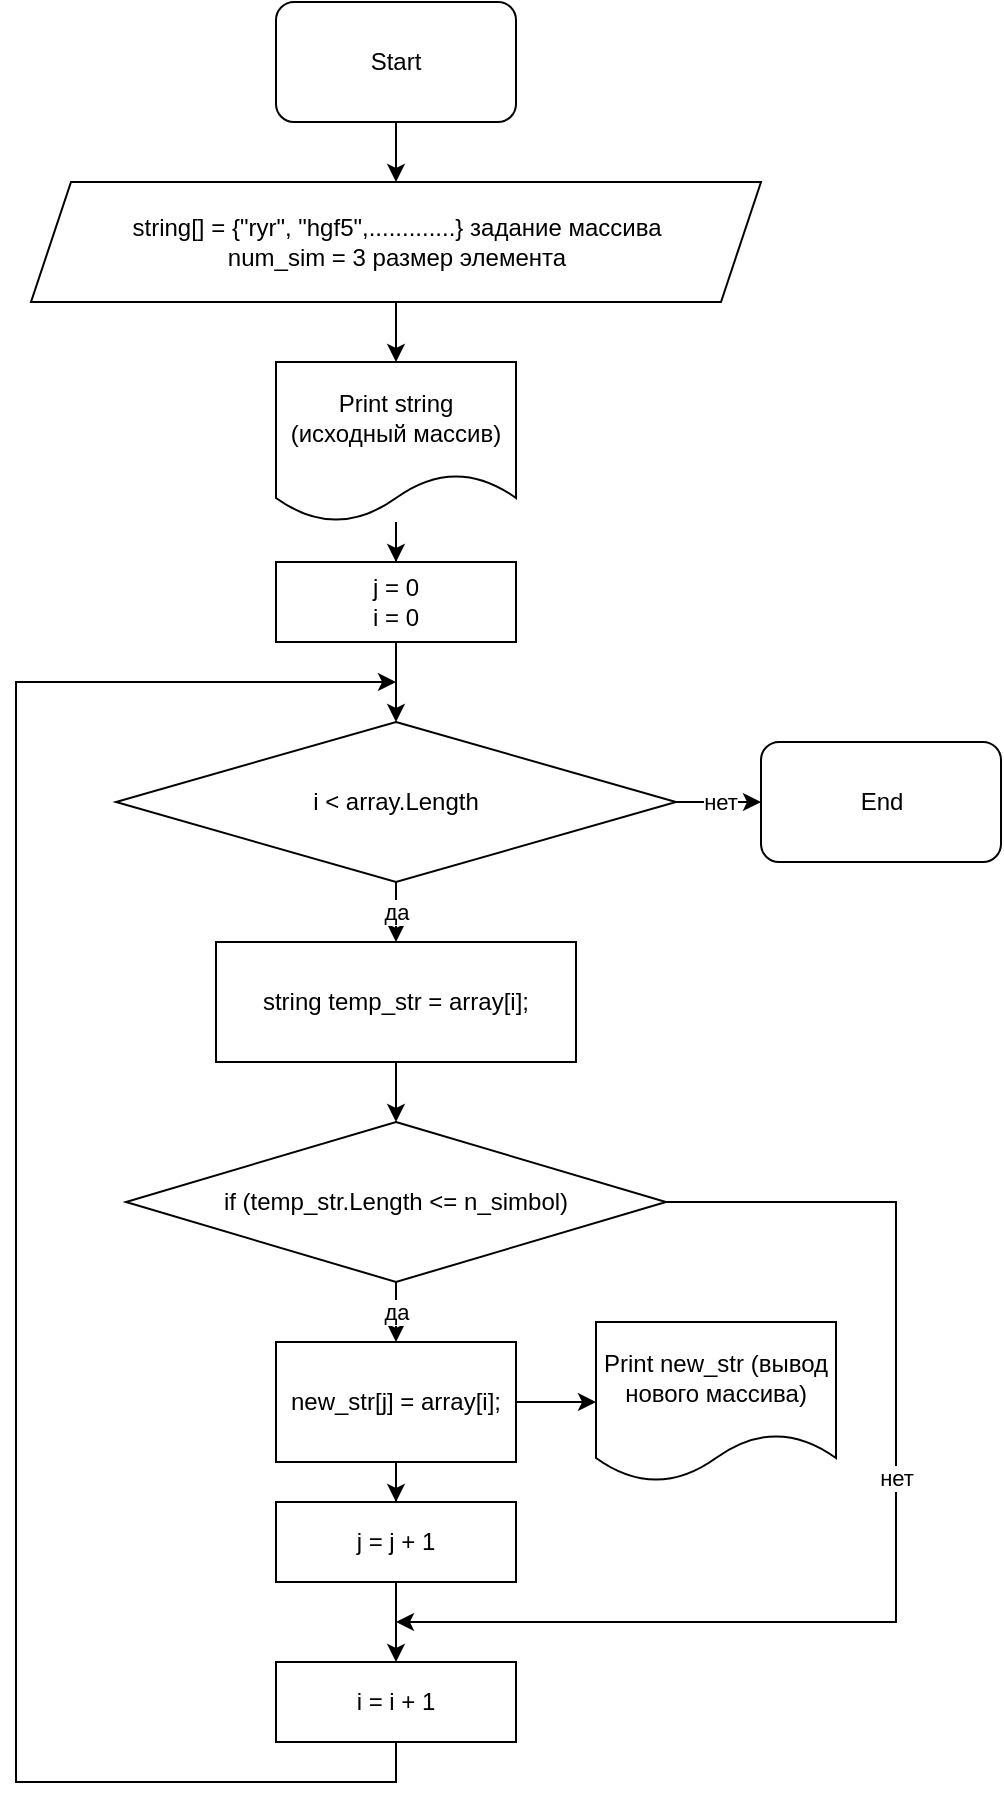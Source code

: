<mxfile version="24.4.0" type="device">
  <diagram name="Страница — 1" id="5G2f112vVM859LtNPsRa">
    <mxGraphModel dx="897" dy="686" grid="1" gridSize="10" guides="1" tooltips="1" connect="1" arrows="1" fold="1" page="1" pageScale="1" pageWidth="827" pageHeight="1169" math="0" shadow="0">
      <root>
        <mxCell id="0" />
        <mxCell id="1" parent="0" />
        <mxCell id="GwW1dyIRPsHJwRouggAs-26" value="" style="edgeStyle=orthogonalEdgeStyle;rounded=0;orthogonalLoop=1;jettySize=auto;html=1;" parent="1" source="GwW1dyIRPsHJwRouggAs-1" target="GwW1dyIRPsHJwRouggAs-2" edge="1">
          <mxGeometry relative="1" as="geometry" />
        </mxCell>
        <mxCell id="GwW1dyIRPsHJwRouggAs-1" value="Start" style="rounded=1;whiteSpace=wrap;html=1;" parent="1" vertex="1">
          <mxGeometry x="210" y="10" width="120" height="60" as="geometry" />
        </mxCell>
        <mxCell id="GwW1dyIRPsHJwRouggAs-27" value="" style="edgeStyle=orthogonalEdgeStyle;rounded=0;orthogonalLoop=1;jettySize=auto;html=1;" parent="1" source="GwW1dyIRPsHJwRouggAs-2" edge="1">
          <mxGeometry relative="1" as="geometry">
            <mxPoint x="270" y="190" as="targetPoint" />
          </mxGeometry>
        </mxCell>
        <mxCell id="GwW1dyIRPsHJwRouggAs-2" value="string[] = {&quot;ryr&quot;, &quot;hgf5&quot;,.............} задание массива&lt;div&gt;num_sim = 3 размер элемента&lt;/div&gt;" style="shape=parallelogram;perimeter=parallelogramPerimeter;whiteSpace=wrap;html=1;fixedSize=1;" parent="1" vertex="1">
          <mxGeometry x="87.5" y="100" width="365" height="60" as="geometry" />
        </mxCell>
        <mxCell id="_eKJPJIaNRSuj9SMcKFg-28" value="" style="edgeStyle=orthogonalEdgeStyle;rounded=0;orthogonalLoop=1;jettySize=auto;html=1;" edge="1" parent="1" source="GwW1dyIRPsHJwRouggAs-7" target="_eKJPJIaNRSuj9SMcKFg-25">
          <mxGeometry relative="1" as="geometry" />
        </mxCell>
        <mxCell id="GwW1dyIRPsHJwRouggAs-7" value="j = j + 1" style="rounded=0;whiteSpace=wrap;html=1;" parent="1" vertex="1">
          <mxGeometry x="210" y="760" width="120" height="40" as="geometry" />
        </mxCell>
        <mxCell id="_eKJPJIaNRSuj9SMcKFg-2" value="" style="edgeStyle=orthogonalEdgeStyle;rounded=0;orthogonalLoop=1;jettySize=auto;html=1;" edge="1" parent="1" source="GwW1dyIRPsHJwRouggAs-44" target="_eKJPJIaNRSuj9SMcKFg-1">
          <mxGeometry relative="1" as="geometry" />
        </mxCell>
        <mxCell id="GwW1dyIRPsHJwRouggAs-44" value="Print string (исходный массив)" style="shape=document;whiteSpace=wrap;html=1;boundedLbl=1;" parent="1" vertex="1">
          <mxGeometry x="210" y="190" width="120" height="80" as="geometry" />
        </mxCell>
        <mxCell id="GwW1dyIRPsHJwRouggAs-45" value="End" style="rounded=1;whiteSpace=wrap;html=1;" parent="1" vertex="1">
          <mxGeometry x="452.5" y="380" width="120" height="60" as="geometry" />
        </mxCell>
        <mxCell id="_eKJPJIaNRSuj9SMcKFg-1" value="j = 0&lt;div&gt;i = 0&lt;/div&gt;" style="whiteSpace=wrap;html=1;" vertex="1" parent="1">
          <mxGeometry x="210" y="290" width="120" height="40" as="geometry" />
        </mxCell>
        <mxCell id="_eKJPJIaNRSuj9SMcKFg-9" value="" style="edgeStyle=orthogonalEdgeStyle;rounded=0;orthogonalLoop=1;jettySize=auto;html=1;" edge="1" parent="1" source="_eKJPJIaNRSuj9SMcKFg-6" target="_eKJPJIaNRSuj9SMcKFg-8">
          <mxGeometry relative="1" as="geometry" />
        </mxCell>
        <mxCell id="_eKJPJIaNRSuj9SMcKFg-6" value="&lt;span style=&quot;text-align: left;&quot;&gt;string temp_str = array[i];&lt;/span&gt;" style="whiteSpace=wrap;html=1;" vertex="1" parent="1">
          <mxGeometry x="180" y="480" width="180" height="60" as="geometry" />
        </mxCell>
        <mxCell id="_eKJPJIaNRSuj9SMcKFg-14" value="да" style="edgeStyle=orthogonalEdgeStyle;rounded=0;orthogonalLoop=1;jettySize=auto;html=1;" edge="1" parent="1" source="_eKJPJIaNRSuj9SMcKFg-8" target="_eKJPJIaNRSuj9SMcKFg-13">
          <mxGeometry relative="1" as="geometry" />
        </mxCell>
        <mxCell id="_eKJPJIaNRSuj9SMcKFg-27" value="нет" style="edgeStyle=orthogonalEdgeStyle;rounded=0;orthogonalLoop=1;jettySize=auto;html=1;" edge="1" parent="1">
          <mxGeometry relative="1" as="geometry">
            <mxPoint x="270" y="820" as="targetPoint" />
            <mxPoint x="335" y="610" as="sourcePoint" />
            <Array as="points">
              <mxPoint x="520" y="610" />
              <mxPoint x="520" y="820" />
            </Array>
          </mxGeometry>
        </mxCell>
        <mxCell id="_eKJPJIaNRSuj9SMcKFg-8" value="&lt;span style=&quot;text-align: left;&quot;&gt;if (temp_str.Length &amp;lt;= n_simbol)&lt;/span&gt;" style="rhombus;whiteSpace=wrap;html=1;" vertex="1" parent="1">
          <mxGeometry x="135" y="570" width="270" height="80" as="geometry" />
        </mxCell>
        <mxCell id="_eKJPJIaNRSuj9SMcKFg-15" value="" style="edgeStyle=orthogonalEdgeStyle;rounded=0;orthogonalLoop=1;jettySize=auto;html=1;" edge="1" parent="1" source="_eKJPJIaNRSuj9SMcKFg-13" target="GwW1dyIRPsHJwRouggAs-7">
          <mxGeometry relative="1" as="geometry" />
        </mxCell>
        <mxCell id="_eKJPJIaNRSuj9SMcKFg-36" value="" style="edgeStyle=orthogonalEdgeStyle;rounded=0;orthogonalLoop=1;jettySize=auto;html=1;" edge="1" parent="1" source="_eKJPJIaNRSuj9SMcKFg-13" target="_eKJPJIaNRSuj9SMcKFg-16">
          <mxGeometry relative="1" as="geometry" />
        </mxCell>
        <mxCell id="_eKJPJIaNRSuj9SMcKFg-13" value="&lt;span style=&quot;text-align: left;&quot;&gt;new_str[j] = array[i];&lt;/span&gt;" style="whiteSpace=wrap;html=1;" vertex="1" parent="1">
          <mxGeometry x="210" y="680" width="120" height="60" as="geometry" />
        </mxCell>
        <mxCell id="_eKJPJIaNRSuj9SMcKFg-16" value="Print new_str (вывод нового массива)" style="shape=document;whiteSpace=wrap;html=1;boundedLbl=1;" vertex="1" parent="1">
          <mxGeometry x="370" y="670" width="120" height="80" as="geometry" />
        </mxCell>
        <mxCell id="_eKJPJIaNRSuj9SMcKFg-24" value="" style="edgeStyle=orthogonalEdgeStyle;rounded=0;orthogonalLoop=1;jettySize=auto;html=1;" edge="1" parent="1" source="_eKJPJIaNRSuj9SMcKFg-1" target="_eKJPJIaNRSuj9SMcKFg-22">
          <mxGeometry relative="1" as="geometry">
            <mxPoint x="270" y="330" as="sourcePoint" />
            <mxPoint x="270" y="490" as="targetPoint" />
          </mxGeometry>
        </mxCell>
        <mxCell id="_eKJPJIaNRSuj9SMcKFg-34" value="да" style="edgeStyle=orthogonalEdgeStyle;rounded=0;orthogonalLoop=1;jettySize=auto;html=1;" edge="1" parent="1" source="_eKJPJIaNRSuj9SMcKFg-22" target="_eKJPJIaNRSuj9SMcKFg-6">
          <mxGeometry relative="1" as="geometry" />
        </mxCell>
        <mxCell id="_eKJPJIaNRSuj9SMcKFg-35" value="нет" style="edgeStyle=orthogonalEdgeStyle;rounded=0;orthogonalLoop=1;jettySize=auto;html=1;" edge="1" parent="1" source="_eKJPJIaNRSuj9SMcKFg-22" target="GwW1dyIRPsHJwRouggAs-45">
          <mxGeometry relative="1" as="geometry" />
        </mxCell>
        <mxCell id="_eKJPJIaNRSuj9SMcKFg-22" value="i &amp;lt; array.Length" style="rhombus;whiteSpace=wrap;html=1;" vertex="1" parent="1">
          <mxGeometry x="130" y="370" width="280" height="80" as="geometry" />
        </mxCell>
        <mxCell id="_eKJPJIaNRSuj9SMcKFg-30" style="edgeStyle=orthogonalEdgeStyle;rounded=0;orthogonalLoop=1;jettySize=auto;html=1;" edge="1" parent="1" source="_eKJPJIaNRSuj9SMcKFg-25">
          <mxGeometry relative="1" as="geometry">
            <mxPoint x="270" y="350" as="targetPoint" />
            <Array as="points">
              <mxPoint x="270" y="900" />
              <mxPoint x="80" y="900" />
              <mxPoint x="80" y="350" />
            </Array>
          </mxGeometry>
        </mxCell>
        <mxCell id="_eKJPJIaNRSuj9SMcKFg-25" value="i = i + 1" style="whiteSpace=wrap;html=1;" vertex="1" parent="1">
          <mxGeometry x="210" y="840" width="120" height="40" as="geometry" />
        </mxCell>
      </root>
    </mxGraphModel>
  </diagram>
</mxfile>
